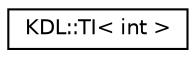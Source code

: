 digraph G
{
  edge [fontname="Helvetica",fontsize="10",labelfontname="Helvetica",labelfontsize="10"];
  node [fontname="Helvetica",fontsize="10",shape=record];
  rankdir=LR;
  Node1 [label="KDL::TI\< int \>",height=0.2,width=0.4,color="black", fillcolor="white", style="filled",URL="$dd/d42/classKDL_1_1TI_3_01int_01_4.html"];
}
